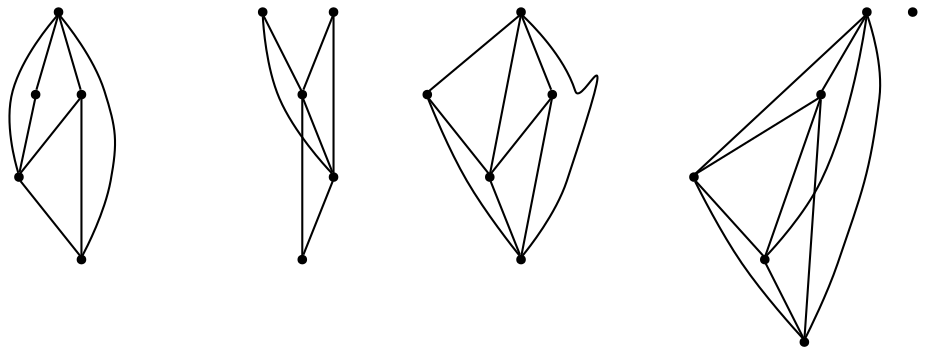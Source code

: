graph {
  node [shape=point,comment="{\"directed\":false,\"doi\":\"10.1007/978-3-031-49272-3_15\",\"figure\":\"? (8)\"}"]

  v0 [pos="1377.444451002398,1142.804491856255"]
  v1 [pos="1522.3321232606777,1140.4582351753154"]
  v2 [pos="1445.689607499363,1181.9237341628152"]
  v3 [pos="1504.9188801930309,1182.904128371356"]
  v4 [pos="1473.1189801806952,1218.825039642686"]
  v5 [pos="1430.0976638914194,1140.4582351753154"]
  v6 [pos="1377.4444510023982,1221.0430082631945"]
  v7 [pos="1298.9360285063647,1221.0430082631945"]
  v8 [pos="1324.0702726335176,1167.487273652342"]
  v9 [pos="1299.2538752122275,1142.805509258469"]
  v10 [pos="1245.1806375733854,1195.2454715786703"]
  v11 [pos="1245.4983571024131,1139.8321830816467"]
  v12 [pos="1156.4374048952038,1139.8321830816467"]
  v13 [pos="1198.445090012166,1232.0634454584444"]
  v14 [pos="1155.130853676765,1193.8213628295152"]
  v15 [pos="1098.3718320396163,1193.8213628295152"]
  v16 [pos="1080.9587161488048,1143.0138223618017"]
  v17 [pos="1050.0620419185545,1229.6401523536078"]
  v18 [pos="1022.7910679857077,1143.0138223618017"]
  v19 [pos="1006.139439293933,1193.8213628295152"]
  v20 [pos="986.5488652158922,1282.7965565954346"]

  v1 -- v2 [id="-5",pos="1522.3321232606777,1140.4582351753154 1445.689607499363,1181.9237341628152 1445.689607499363,1181.9237341628152 1445.689607499363,1181.9237341628152"]
  v3 -- v1 [id="-6",pos="1504.9188801930309,1182.904128371356 1522.3321232606777,1140.4582351753154 1522.3321232606777,1140.4582351753154 1522.3321232606777,1140.4582351753154"]
  v3 -- v4 [id="-7",pos="1504.9188801930309,1182.904128371356 1473.1189801806952,1218.825039642686 1473.1189801806952,1218.825039642686 1473.1189801806952,1218.825039642686"]
  v4 -- v2 [id="-8",pos="1473.1189801806952,1218.825039642686 1445.689607499363,1181.9237341628152 1445.689607499363,1181.9237341628152 1445.689607499363,1181.9237341628152"]
  v2 -- v3 [id="-9",pos="1445.689607499363,1181.9237341628152 1504.9188801930309,1182.904128371356 1504.9188801930309,1182.904128371356 1504.9188801930309,1182.904128371356"]
  v5 -- v3 [id="-10",pos="1430.0976638914194,1140.4582351753154 1504.9188801930309,1182.904128371356 1504.9188801930309,1182.904128371356 1504.9188801930309,1182.904128371356"]
  v5 -- v2 [id="-11",pos="1430.0976638914194,1140.4582351753154 1445.689607499363,1181.9237341628152 1445.689607499363,1181.9237341628152 1445.689607499363,1181.9237341628152"]
  v0 -- v6 [id="-12",pos="1377.444451002398,1142.804491856255 1377.4444510023982,1221.0430082631945 1377.4444510023982,1221.0430082631945 1377.4444510023982,1221.0430082631945"]
  v0 -- v7 [id="-13",pos="1377.444451002398,1142.804491856255 1298.9360285063647,1221.0430082631945 1298.9360285063647,1221.0430082631945 1298.9360285063647,1221.0430082631945"]
  v0 -- v8 [id="-14",pos="1377.444451002398,1142.804491856255 1324.0702726335176,1167.487273652342 1324.0702726335176,1167.487273652342 1324.0702726335176,1167.487273652342"]
  v0 -- v9 [id="-15",pos="1377.444451002398,1142.804491856255 1299.2538752122275,1142.805509258469 1299.2538752122275,1142.805509258469 1299.2538752122275,1142.805509258469"]
  v6 -- v7 [id="-16",pos="1377.4444510023982,1221.0430082631945 1298.9360285063647,1221.0430082631945 1298.9360285063647,1221.0430082631945 1298.9360285063647,1221.0430082631945"]
  v8 -- v6 [id="-17",pos="1324.0702726335176,1167.487273652342 1377.4444510023982,1221.0430082631945 1377.4444510023982,1221.0430082631945 1377.4444510023982,1221.0430082631945"]
  v7 -- v8 [id="-18",pos="1298.9360285063647,1221.0430082631945 1324.0702726335176,1167.487273652342 1324.0702726335176,1167.487273652342 1324.0702726335176,1167.487273652342"]
  v9 -- v7 [id="-19",pos="1299.2538752122275,1142.805509258469 1298.9360285063647,1221.0430082631945 1298.9360285063647,1221.0430082631945 1298.9360285063647,1221.0430082631945"]
  v10 -- v11 [id="-20",pos="1245.1806375733854,1195.2454715786703 1245.4983571024131,1139.8321830816467 1245.4983571024131,1139.8321830816467 1245.4983571024131,1139.8321830816467"]
  v11 -- v12 [id="-21",pos="1245.4983571024131,1139.8321830816467 1156.4374048952038,1139.8321830816467 1156.4374048952038,1139.8321830816467 1156.4374048952038,1139.8321830816467"]
  v13 -- v10 [id="-22",pos="1198.445090012166,1232.0634454584444 1245.1806375733854,1195.2454715786703 1245.1806375733854,1195.2454715786703 1245.1806375733854,1195.2454715786703"]
  v13 -- v11 [id="-23",pos="1198.445090012166,1232.0634454584444 1245.4983571024131,1139.8321830816467 1245.4983571024131,1139.8321830816467 1245.4983571024131,1139.8321830816467"]
  v13 -- v12 [id="-24",pos="1198.445090012166,1232.0634454584444 1156.4374048952038,1139.8321830816467 1156.4374048952038,1139.8321830816467 1156.4374048952038,1139.8321830816467"]
  v13 -- v14 [id="-25",pos="1198.445090012166,1232.0634454584444 1155.130853676765,1193.8213628295152 1155.130853676765,1193.8213628295152 1155.130853676765,1193.8213628295152"]
  v12 -- v10 [id="-26",pos="1156.4374048952038,1139.8321830816467 1245.1806375733854,1195.2454715786703 1245.1806375733854,1195.2454715786703 1245.1806375733854,1195.2454715786703"]
  v14 -- v11 [id="-27",pos="1155.130853676765,1193.8213628295152 1245.4983571024131,1139.8321830816467 1245.4983571024131,1139.8321830816467 1245.4983571024131,1139.8321830816467"]
  v14 -- v12 [id="-28",pos="1155.130853676765,1193.8213628295152 1156.4374048952038,1139.8321830816467 1156.4374048952038,1139.8321830816467 1156.4374048952038,1139.8321830816467"]
  v15 -- v16 [id="-29",pos="1098.3718320396163,1193.8213628295152 1080.9587161488048,1143.0138223618017 1080.9587161488048,1143.0138223618017 1080.9587161488048,1143.0138223618017"]
  v16 -- v17 [id="-30",pos="1080.9587161488048,1143.0138223618017 1050.0620419185545,1229.6401523536078 1050.0620419185545,1229.6401523536078 1050.0620419185545,1229.6401523536078"]
  v17 -- v15 [id="-31",pos="1050.0620419185545,1229.6401523536078 1098.3718320396163,1193.8213628295152 1098.3718320396163,1193.8213628295152 1098.3718320396163,1193.8213628295152"]
  v17 -- v18 [id="-32",pos="1050.0620419185545,1229.6401523536078 1022.7910679857077,1143.0138223618017 1022.7910679857077,1143.0138223618017 1022.7910679857077,1143.0138223618017"]
  v18 -- v16 [id="-33",pos="1022.7910679857077,1143.0138223618017 1080.9587161488048,1143.0138223618017 1080.9587161488048,1143.0138223618017 1080.9587161488048,1143.0138223618017"]
  v18 -- v15 [id="-34",pos="1022.7910679857077,1143.0138223618017 1098.3718320396163,1193.8213628295152 1098.3718320396163,1193.8213628295152 1098.3718320396163,1193.8213628295152"]
  v19 -- v15 [id="-35",pos="1006.139439293933,1193.8213628295152 1098.3718320396163,1193.8213628295152 1098.3718320396163,1193.8213628295152 1098.3718320396163,1193.8213628295152"]
  v19 -- v16 [id="-36",pos="1006.139439293933,1193.8213628295152 1080.9587161488048,1143.0138223618017 1080.9587161488048,1143.0138223618017 1080.9587161488048,1143.0138223618017"]
  v19 -- v17 [id="-37",pos="1006.139439293933,1193.8213628295152 1050.0620419185545,1229.6401523536078 1050.0620419185545,1229.6401523536078 1050.0620419185545,1229.6401523536078"]
  v19 -- v18 [id="-38",pos="1006.139439293933,1193.8213628295152 1022.7910679857077,1143.0138223618017 1022.7910679857077,1143.0138223618017 1022.7910679857077,1143.0138223618017"]
}